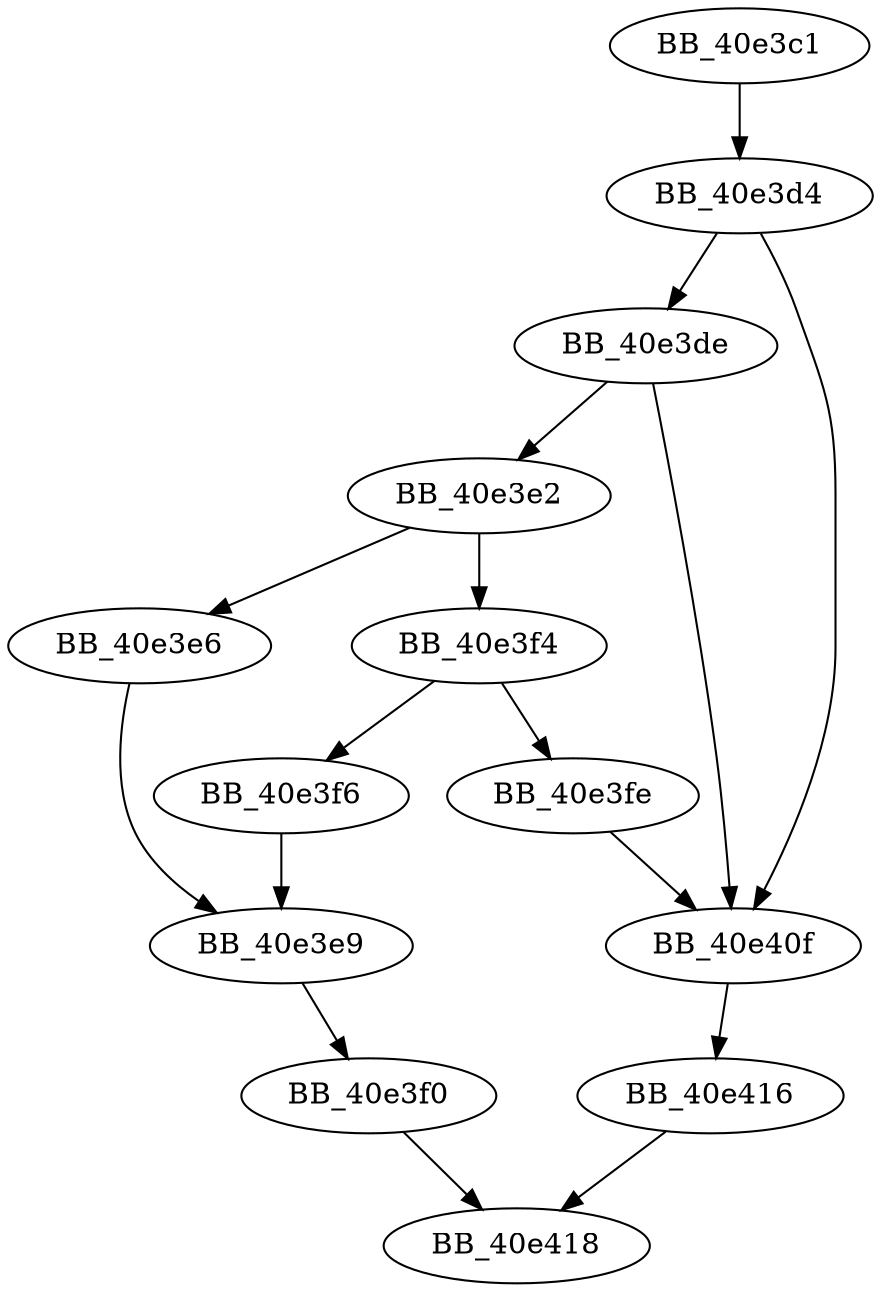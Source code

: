 DiGraph sub_40E3C1{
BB_40e3c1->BB_40e3d4
BB_40e3d4->BB_40e3de
BB_40e3d4->BB_40e40f
BB_40e3de->BB_40e3e2
BB_40e3de->BB_40e40f
BB_40e3e2->BB_40e3e6
BB_40e3e2->BB_40e3f4
BB_40e3e6->BB_40e3e9
BB_40e3e9->BB_40e3f0
BB_40e3f0->BB_40e418
BB_40e3f4->BB_40e3f6
BB_40e3f4->BB_40e3fe
BB_40e3f6->BB_40e3e9
BB_40e3fe->BB_40e40f
BB_40e40f->BB_40e416
BB_40e416->BB_40e418
}
